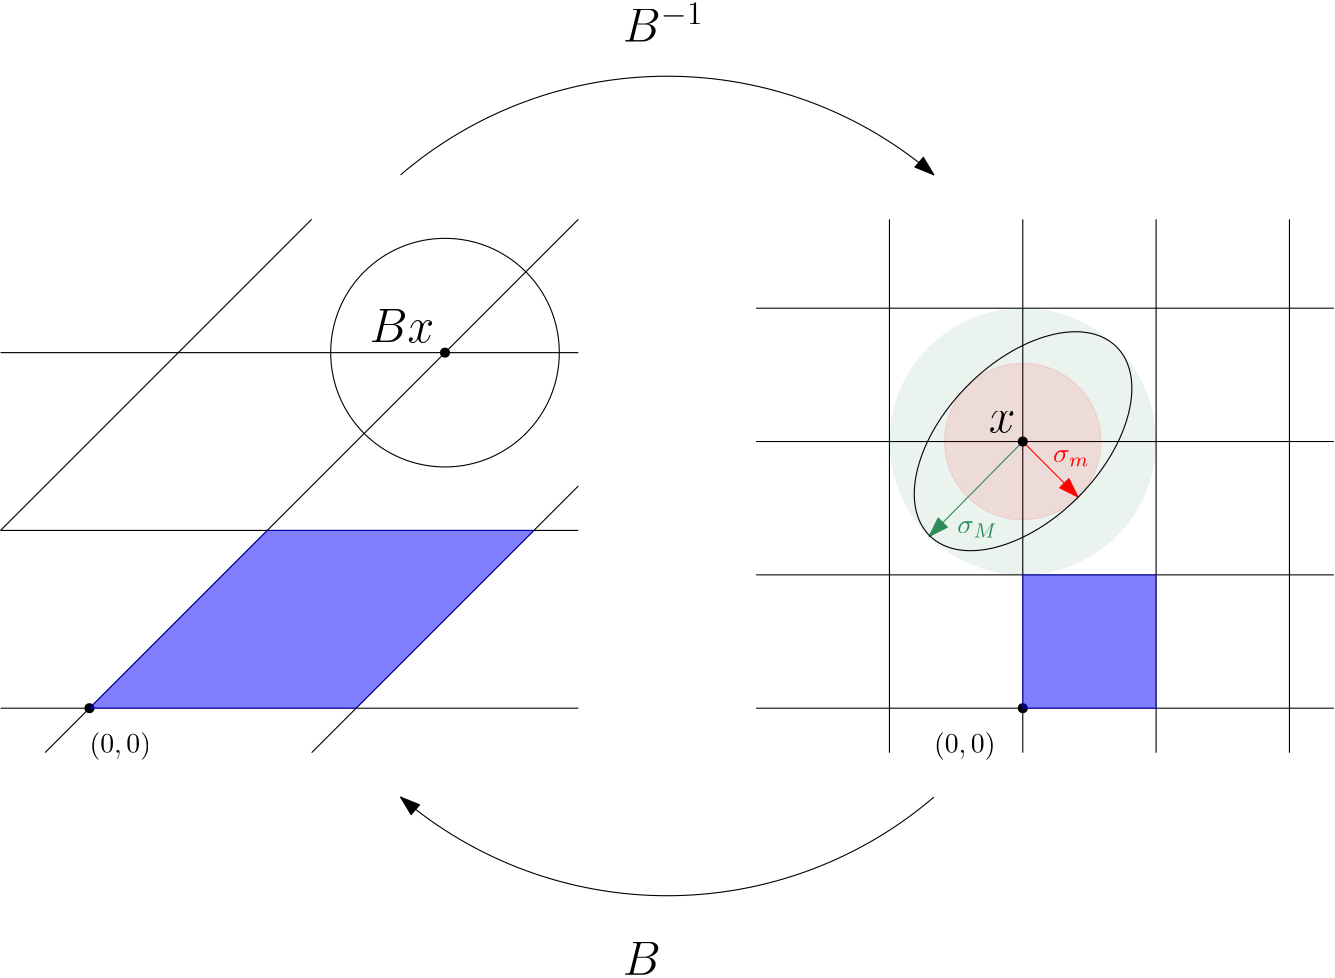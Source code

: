 <?xml version="1.0"?>
<!DOCTYPE ipe SYSTEM "ipe.dtd">
<ipe version="70107" creator="Ipe 7.1.10">
<info created="D:20171219153405" modified="D:20171219172458"/>
<ipestyle name="basic">
<symbol name="arrow/arc(spx)">
<path stroke="sym-stroke" fill="sym-stroke" pen="sym-pen">
0 0 m
-1 0.333 l
-1 -0.333 l
h
</path>
</symbol>
<symbol name="arrow/farc(spx)">
<path stroke="sym-stroke" fill="white" pen="sym-pen">
0 0 m
-1 0.333 l
-1 -0.333 l
h
</path>
</symbol>
<symbol name="arrow/ptarc(spx)">
<path stroke="sym-stroke" fill="sym-stroke" pen="sym-pen">
0 0 m
-1 0.333 l
-0.8 0 l
-1 -0.333 l
h
</path>
</symbol>
<symbol name="arrow/fptarc(spx)">
<path stroke="sym-stroke" fill="white" pen="sym-pen">
0 0 m
-1 0.333 l
-0.8 0 l
-1 -0.333 l
h
</path>
</symbol>
<symbol name="mark/circle(sx)" transformations="translations">
<path fill="sym-stroke">
0.6 0 0 0.6 0 0 e
0.4 0 0 0.4 0 0 e
</path>
</symbol>
<symbol name="mark/disk(sx)" transformations="translations">
<path fill="sym-stroke">
0.6 0 0 0.6 0 0 e
</path>
</symbol>
<symbol name="mark/fdisk(sfx)" transformations="translations">
<group>
<path fill="sym-fill">
0.5 0 0 0.5 0 0 e
</path>
<path fill="sym-stroke" fillrule="eofill">
0.6 0 0 0.6 0 0 e
0.4 0 0 0.4 0 0 e
</path>
</group>
</symbol>
<symbol name="mark/box(sx)" transformations="translations">
<path fill="sym-stroke" fillrule="eofill">
-0.6 -0.6 m
0.6 -0.6 l
0.6 0.6 l
-0.6 0.6 l
h
-0.4 -0.4 m
0.4 -0.4 l
0.4 0.4 l
-0.4 0.4 l
h
</path>
</symbol>
<symbol name="mark/square(sx)" transformations="translations">
<path fill="sym-stroke">
-0.6 -0.6 m
0.6 -0.6 l
0.6 0.6 l
-0.6 0.6 l
h
</path>
</symbol>
<symbol name="mark/fsquare(sfx)" transformations="translations">
<group>
<path fill="sym-fill">
-0.5 -0.5 m
0.5 -0.5 l
0.5 0.5 l
-0.5 0.5 l
h
</path>
<path fill="sym-stroke" fillrule="eofill">
-0.6 -0.6 m
0.6 -0.6 l
0.6 0.6 l
-0.6 0.6 l
h
-0.4 -0.4 m
0.4 -0.4 l
0.4 0.4 l
-0.4 0.4 l
h
</path>
</group>
</symbol>
<symbol name="mark/cross(sx)" transformations="translations">
<group>
<path fill="sym-stroke">
-0.43 -0.57 m
0.57 0.43 l
0.43 0.57 l
-0.57 -0.43 l
h
</path>
<path fill="sym-stroke">
-0.43 0.57 m
0.57 -0.43 l
0.43 -0.57 l
-0.57 0.43 l
h
</path>
</group>
</symbol>
<symbol name="arrow/fnormal(spx)">
<path stroke="sym-stroke" fill="white" pen="sym-pen">
0 0 m
-1 0.333 l
-1 -0.333 l
h
</path>
</symbol>
<symbol name="arrow/pointed(spx)">
<path stroke="sym-stroke" fill="sym-stroke" pen="sym-pen">
0 0 m
-1 0.333 l
-0.8 0 l
-1 -0.333 l
h
</path>
</symbol>
<symbol name="arrow/fpointed(spx)">
<path stroke="sym-stroke" fill="white" pen="sym-pen">
0 0 m
-1 0.333 l
-0.8 0 l
-1 -0.333 l
h
</path>
</symbol>
<symbol name="arrow/linear(spx)">
<path stroke="sym-stroke" pen="sym-pen">
-1 0.333 m
0 0 l
-1 -0.333 l
</path>
</symbol>
<symbol name="arrow/fdouble(spx)">
<path stroke="sym-stroke" fill="white" pen="sym-pen">
0 0 m
-1 0.333 l
-1 -0.333 l
h
-1 0 m
-2 0.333 l
-2 -0.333 l
h
</path>
</symbol>
<symbol name="arrow/double(spx)">
<path stroke="sym-stroke" fill="sym-stroke" pen="sym-pen">
0 0 m
-1 0.333 l
-1 -0.333 l
h
-1 0 m
-2 0.333 l
-2 -0.333 l
h
</path>
</symbol>
<pen name="heavier" value="0.8"/>
<pen name="fat" value="1.2"/>
<pen name="ultrafat" value="2"/>
<symbolsize name="large" value="5"/>
<symbolsize name="small" value="2"/>
<symbolsize name="tiny" value="1.1"/>
<arrowsize name="large" value="10"/>
<arrowsize name="small" value="5"/>
<arrowsize name="tiny" value="3"/>
<color name="red" value="1 0 0"/>
<color name="green" value="0 1 0"/>
<color name="blue" value="0 0 1"/>
<color name="yellow" value="1 1 0"/>
<color name="orange" value="1 0.647 0"/>
<color name="gold" value="1 0.843 0"/>
<color name="purple" value="0.627 0.125 0.941"/>
<color name="gray" value="0.745"/>
<color name="brown" value="0.647 0.165 0.165"/>
<color name="navy" value="0 0 0.502"/>
<color name="pink" value="1 0.753 0.796"/>
<color name="seagreen" value="0.18 0.545 0.341"/>
<color name="turquoise" value="0.251 0.878 0.816"/>
<color name="violet" value="0.933 0.51 0.933"/>
<color name="darkblue" value="0 0 0.545"/>
<color name="darkcyan" value="0 0.545 0.545"/>
<color name="darkgray" value="0.663"/>
<color name="darkgreen" value="0 0.392 0"/>
<color name="darkmagenta" value="0.545 0 0.545"/>
<color name="darkorange" value="1 0.549 0"/>
<color name="darkred" value="0.545 0 0"/>
<color name="lightblue" value="0.678 0.847 0.902"/>
<color name="lightcyan" value="0.878 1 1"/>
<color name="lightgray" value="0.827"/>
<color name="lightgreen" value="0.565 0.933 0.565"/>
<color name="lightyellow" value="1 1 0.878"/>
<dashstyle name="dashed" value="[4] 0"/>
<dashstyle name="dotted" value="[1 3] 0"/>
<dashstyle name="dash dotted" value="[4 2 1 2] 0"/>
<dashstyle name="dash dot dotted" value="[4 2 1 2 1 2] 0"/>
<textsize name="large" value="\large"/>
<textsize name="Large" value="\Large"/>
<textsize name="LARGE" value="\LARGE"/>
<textsize name="huge" value="\huge"/>
<textsize name="Huge" value="\Huge"/>
<textsize name="small" value="\small"/>
<textsize name="footnote" value="\footnotesize"/>
<textsize name="tiny" value="\tiny"/>
<textstyle name="center" begin="\begin{center}" end="\end{center}"/>
<textstyle name="itemize" begin="\begin{itemize}" end="\end{itemize}"/>
<textstyle name="item" begin="\begin{itemize}\item{}" end="\end{itemize}"/>
<gridsize name="4 pts" value="4"/>
<gridsize name="8 pts (~3 mm)" value="8"/>
<gridsize name="16 pts (~6 mm)" value="16"/>
<gridsize name="32 pts (~12 mm)" value="32"/>
<gridsize name="10 pts (~3.5 mm)" value="10"/>
<gridsize name="20 pts (~7 mm)" value="20"/>
<gridsize name="14 pts (~5 mm)" value="14"/>
<gridsize name="28 pts (~10 mm)" value="28"/>
<gridsize name="56 pts (~20 mm)" value="56"/>
<anglesize name="90 deg" value="90"/>
<anglesize name="60 deg" value="60"/>
<anglesize name="45 deg" value="45"/>
<anglesize name="30 deg" value="30"/>
<anglesize name="22.5 deg" value="22.5"/>
<opacity name="10%" value="0.1"/>
<opacity name="30%" value="0.3"/>
<opacity name="50%" value="0.5"/>
<opacity name="75%" value="0.75"/>
<tiling name="falling" angle="-60" step="4" width="1"/>
<tiling name="rising" angle="30" step="4" width="1"/>
</ipestyle>
<page>
<layer name="alpha"/>
<view layers="alpha" active="alpha"/>
<path layer="alpha" fill="seagreen" opacity="10%">
48 0 0 48 432 608 e
</path>
<path matrix="1.18182 0 0 1 -11.6364 -112" stroke="black">
64 752 m
240 752 l
</path>
<path matrix="1.18182 0 0 1 -11.6364 -112" stroke="black">
64 624 m
240 624 l
</path>
<path matrix="1 0 0 1 -48 -80" stroke="black">
384 688 m
592 688 l
</path>
<path matrix="1.4 0 0 1.4 -25.6 -409.6" stroke="black">
64 704 m
144 784 l
</path>
<path matrix="1 0 0 1.09091 -48 -132.364" stroke="black">
480 752 m
480 576 l
</path>
<path matrix="0.6 0 0 0.6 128 150.4" stroke="black">
80 576 m
240 736 l
240 736 l
240 736 l
</path>
<path matrix="1.2 0 0 1.2 -16 -195.2" stroke="black">
80 576 m
240 736 l
240 736 l
240 736 l
</path>
<path matrix="1.18182 0 0 1 -11.6363 -48" stroke="black">
64 624 m
240 624 l
</path>
<path matrix="1 0 0 1 -48 -80" stroke="black">
384 736 m
592 736 l
</path>
<path matrix="1 0 0 1 -48 -80" stroke="black">
384 640 m
592 640 l
</path>
<path matrix="1 0 0 1 -48 -80" stroke="black">
384 592 m
592 592 l
</path>
<path matrix="1 0 0 1.2 -48 -214.4" stroke="black">
432 752 m
432 592 l
</path>
<path matrix="1 0 0 1.2 48 -214.4" stroke="black">
432 752 m
432 592 l
</path>
<path matrix="1 0 0 1.09091 48 -132.364" stroke="black">
480 752 m
480 576 l
</path>
<path matrix="1 0 0 1 -48 -80" stroke="black" arrow="normal/normal">
256 784 m
147.513 0 0 -147.513 352 672 448 784 a
</path>
<path matrix="1 0 0 1 -48 -80" stroke="black" arrow="normal/normal">
448 560 m
147.513 0 0 -147.513 352 672 256 560 a
</path>
<text transformations="translations" pos="288 752" stroke="black" type="label" width="29.324" height="13.952" depth="0" valign="baseline" size="LARGE">$B^{-1}$</text>
<text matrix="1 0 0 1 0 -336" transformations="translations" pos="288 752" stroke="black" type="label" width="13.675" height="11.764" depth="0" valign="baseline" size="LARGE">$B$</text>
<text matrix="1 0 0 1 -16 -16" transformations="translations" pos="112 512" stroke="black" type="label" width="22.139" height="7.473" depth="2.49" valign="baseline">$(0,0)$</text>
<path matrix="1 0 0 1 0 -48" stroke="red" fill="red" opacity="10%">
28.1823 0 0 28.1823 432 656 e
</path>
<text matrix="1 0 0 1 288 -16" transformations="translations" pos="112 512" stroke="black" type="label" width="22.139" height="7.473" depth="2.49" valign="baseline">$(0,0)$</text>
<use matrix="1 0 0 1 -16 -16" name="mark/disk(sx)" pos="112 528" size="normal" stroke="black"/>
<use matrix="1 0 0 1 48 0" name="mark/disk(sx)" pos="384 512" size="normal" stroke="black"/>
<path matrix="1 0 0 1 -16 -16" stroke="blue" fill="blue" opacity="50%">
176 592 m
112 528 l
208 528 l
272 592 l
h
</path>
<path stroke="blue" fill="blue" opacity="50%">
432 560 m
432 512 l
480 512 l
480 560 l
h
</path>
<path stroke="red" arrow="normal/normal">
432 608 m
451.882 588.026 l
</path>
<path stroke="seagreen" arrow="normal/normal">
432 608 m
398.288 573.831 l
</path>
<use matrix="1 0 0 1 0 -48" name="mark/disk(sx)" pos="432 656" size="normal" stroke="black"/>
<text matrix="1 0 0 1 -12.2909 -44.5698" transformations="translations" pos="432 656" stroke="black" type="label" width="9.579" height="7.412" depth="0" valign="baseline" size="LARGE">$x$</text>
<path matrix="0.938996 0.951282 -0.562401 0.555137 368.394 -140.366" stroke="black">
35.7771 0 0 35.7771 432 608 e
</path>
<text matrix="1 0 0 1 -5.15156 -23.4911" transformations="translations" pos="448 624" stroke="red" type="label" width="13.261" height="4.294" depth="1.49" valign="baseline">$\sigma_{m}$</text>
<text matrix="1 0 0 1 -39.5641 -49.0429" transformations="translations" pos="448 624" stroke="seagreen" type="label" width="14.536" height="4.294" depth="1.49" valign="baseline">$\sigma_{M}$</text>
<use matrix="1 0 0 1 -16 -16" name="mark/disk(sx)" pos="240 656" size="normal" stroke="black"/>
<text matrix="1 0 0 1 -235.15 -12.2036" transformations="translations" pos="432 656" stroke="black" type="label" width="23.254" height="11.764" depth="0" valign="baseline" size="LARGE">$Bx$</text>
<path matrix="1 0 0 1 -16 -16" stroke="black">
41.1508 0 0 41.1508 240 656 e
</path>
</page>
</ipe>
